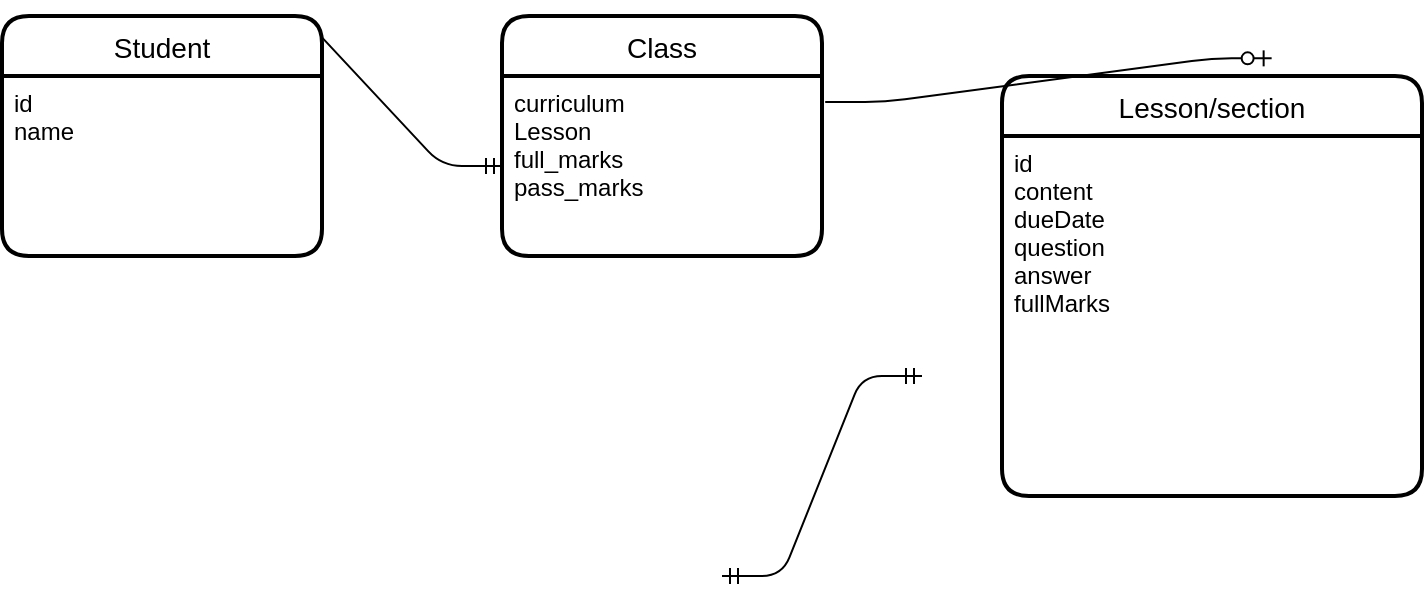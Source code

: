 <mxfile version="14.9.5" type="github">
  <diagram id="R2lEEEUBdFMjLlhIrx00" name="Page-1">
    <mxGraphModel dx="1239" dy="709" grid="1" gridSize="10" guides="1" tooltips="1" connect="1" arrows="1" fold="1" page="1" pageScale="1" pageWidth="850" pageHeight="1100" math="0" shadow="0" extFonts="Permanent Marker^https://fonts.googleapis.com/css?family=Permanent+Marker">
      <root>
        <mxCell id="0" />
        <mxCell id="1" parent="0" />
        <mxCell id="Ffo3x9RgdVxj6rmH1_wA-6" value="Class" style="swimlane;childLayout=stackLayout;horizontal=1;startSize=30;horizontalStack=0;rounded=1;fontSize=14;fontStyle=0;strokeWidth=2;resizeParent=0;resizeLast=1;shadow=0;dashed=0;align=center;" vertex="1" parent="1">
          <mxGeometry x="320" y="120" width="160" height="120" as="geometry" />
        </mxCell>
        <mxCell id="Ffo3x9RgdVxj6rmH1_wA-7" value="curriculum&#xa;Lesson&#xa;full_marks&#xa;pass_marks" style="align=left;strokeColor=none;fillColor=none;spacingLeft=4;fontSize=12;verticalAlign=top;resizable=0;rotatable=0;part=1;" vertex="1" parent="Ffo3x9RgdVxj6rmH1_wA-6">
          <mxGeometry y="30" width="160" height="90" as="geometry" />
        </mxCell>
        <mxCell id="Ffo3x9RgdVxj6rmH1_wA-8" value="" style="edgeStyle=entityRelationEdgeStyle;fontSize=12;html=1;endArrow=ERmandOne;exitX=0.75;exitY=0;exitDx=0;exitDy=0;" edge="1" parent="1" source="Ffo3x9RgdVxj6rmH1_wA-13" target="Ffo3x9RgdVxj6rmH1_wA-7">
          <mxGeometry width="100" height="100" relative="1" as="geometry">
            <mxPoint x="210" y="137" as="sourcePoint" />
            <mxPoint x="470" y="200" as="targetPoint" />
          </mxGeometry>
        </mxCell>
        <mxCell id="Ffo3x9RgdVxj6rmH1_wA-10" value="Lesson/section" style="swimlane;childLayout=stackLayout;horizontal=1;startSize=30;horizontalStack=0;rounded=1;fontSize=14;fontStyle=0;strokeWidth=2;resizeParent=0;resizeLast=1;shadow=0;dashed=0;align=center;" vertex="1" parent="1">
          <mxGeometry x="570" y="150" width="210" height="210" as="geometry" />
        </mxCell>
        <mxCell id="Ffo3x9RgdVxj6rmH1_wA-11" value="id&#xa;content&#xa;dueDate&#xa;question&#xa;answer&#xa;fullMarks&#xa;" style="align=left;strokeColor=none;fillColor=none;spacingLeft=4;fontSize=12;verticalAlign=top;resizable=0;rotatable=0;part=1;" vertex="1" parent="Ffo3x9RgdVxj6rmH1_wA-10">
          <mxGeometry y="30" width="210" height="180" as="geometry" />
        </mxCell>
        <mxCell id="Ffo3x9RgdVxj6rmH1_wA-12" value="" style="edgeStyle=entityRelationEdgeStyle;fontSize=12;html=1;endArrow=ERzeroToOne;endFill=1;exitX=1.01;exitY=0.144;exitDx=0;exitDy=0;exitPerimeter=0;entryX=0.642;entryY=-0.042;entryDx=0;entryDy=0;entryPerimeter=0;" edge="1" parent="1" source="Ffo3x9RgdVxj6rmH1_wA-7" target="Ffo3x9RgdVxj6rmH1_wA-10">
          <mxGeometry width="100" height="100" relative="1" as="geometry">
            <mxPoint x="690" y="330" as="sourcePoint" />
            <mxPoint x="790" y="230" as="targetPoint" />
          </mxGeometry>
        </mxCell>
        <mxCell id="Ffo3x9RgdVxj6rmH1_wA-13" value="Student" style="swimlane;childLayout=stackLayout;horizontal=1;startSize=30;horizontalStack=0;rounded=1;fontSize=14;fontStyle=0;strokeWidth=2;resizeParent=0;resizeLast=1;shadow=0;dashed=0;align=center;" vertex="1" parent="1">
          <mxGeometry x="70" y="120" width="160" height="120" as="geometry" />
        </mxCell>
        <mxCell id="Ffo3x9RgdVxj6rmH1_wA-14" value="id&#xa;name" style="align=left;strokeColor=none;fillColor=none;spacingLeft=4;fontSize=12;verticalAlign=top;resizable=0;rotatable=0;part=1;" vertex="1" parent="Ffo3x9RgdVxj6rmH1_wA-13">
          <mxGeometry y="30" width="160" height="90" as="geometry" />
        </mxCell>
        <mxCell id="Ffo3x9RgdVxj6rmH1_wA-16" value="" style="edgeStyle=entityRelationEdgeStyle;fontSize=12;html=1;endArrow=ERmandOne;startArrow=ERmandOne;" edge="1" parent="1">
          <mxGeometry width="100" height="100" relative="1" as="geometry">
            <mxPoint x="430" y="400" as="sourcePoint" />
            <mxPoint x="530" y="300" as="targetPoint" />
          </mxGeometry>
        </mxCell>
      </root>
    </mxGraphModel>
  </diagram>
</mxfile>
